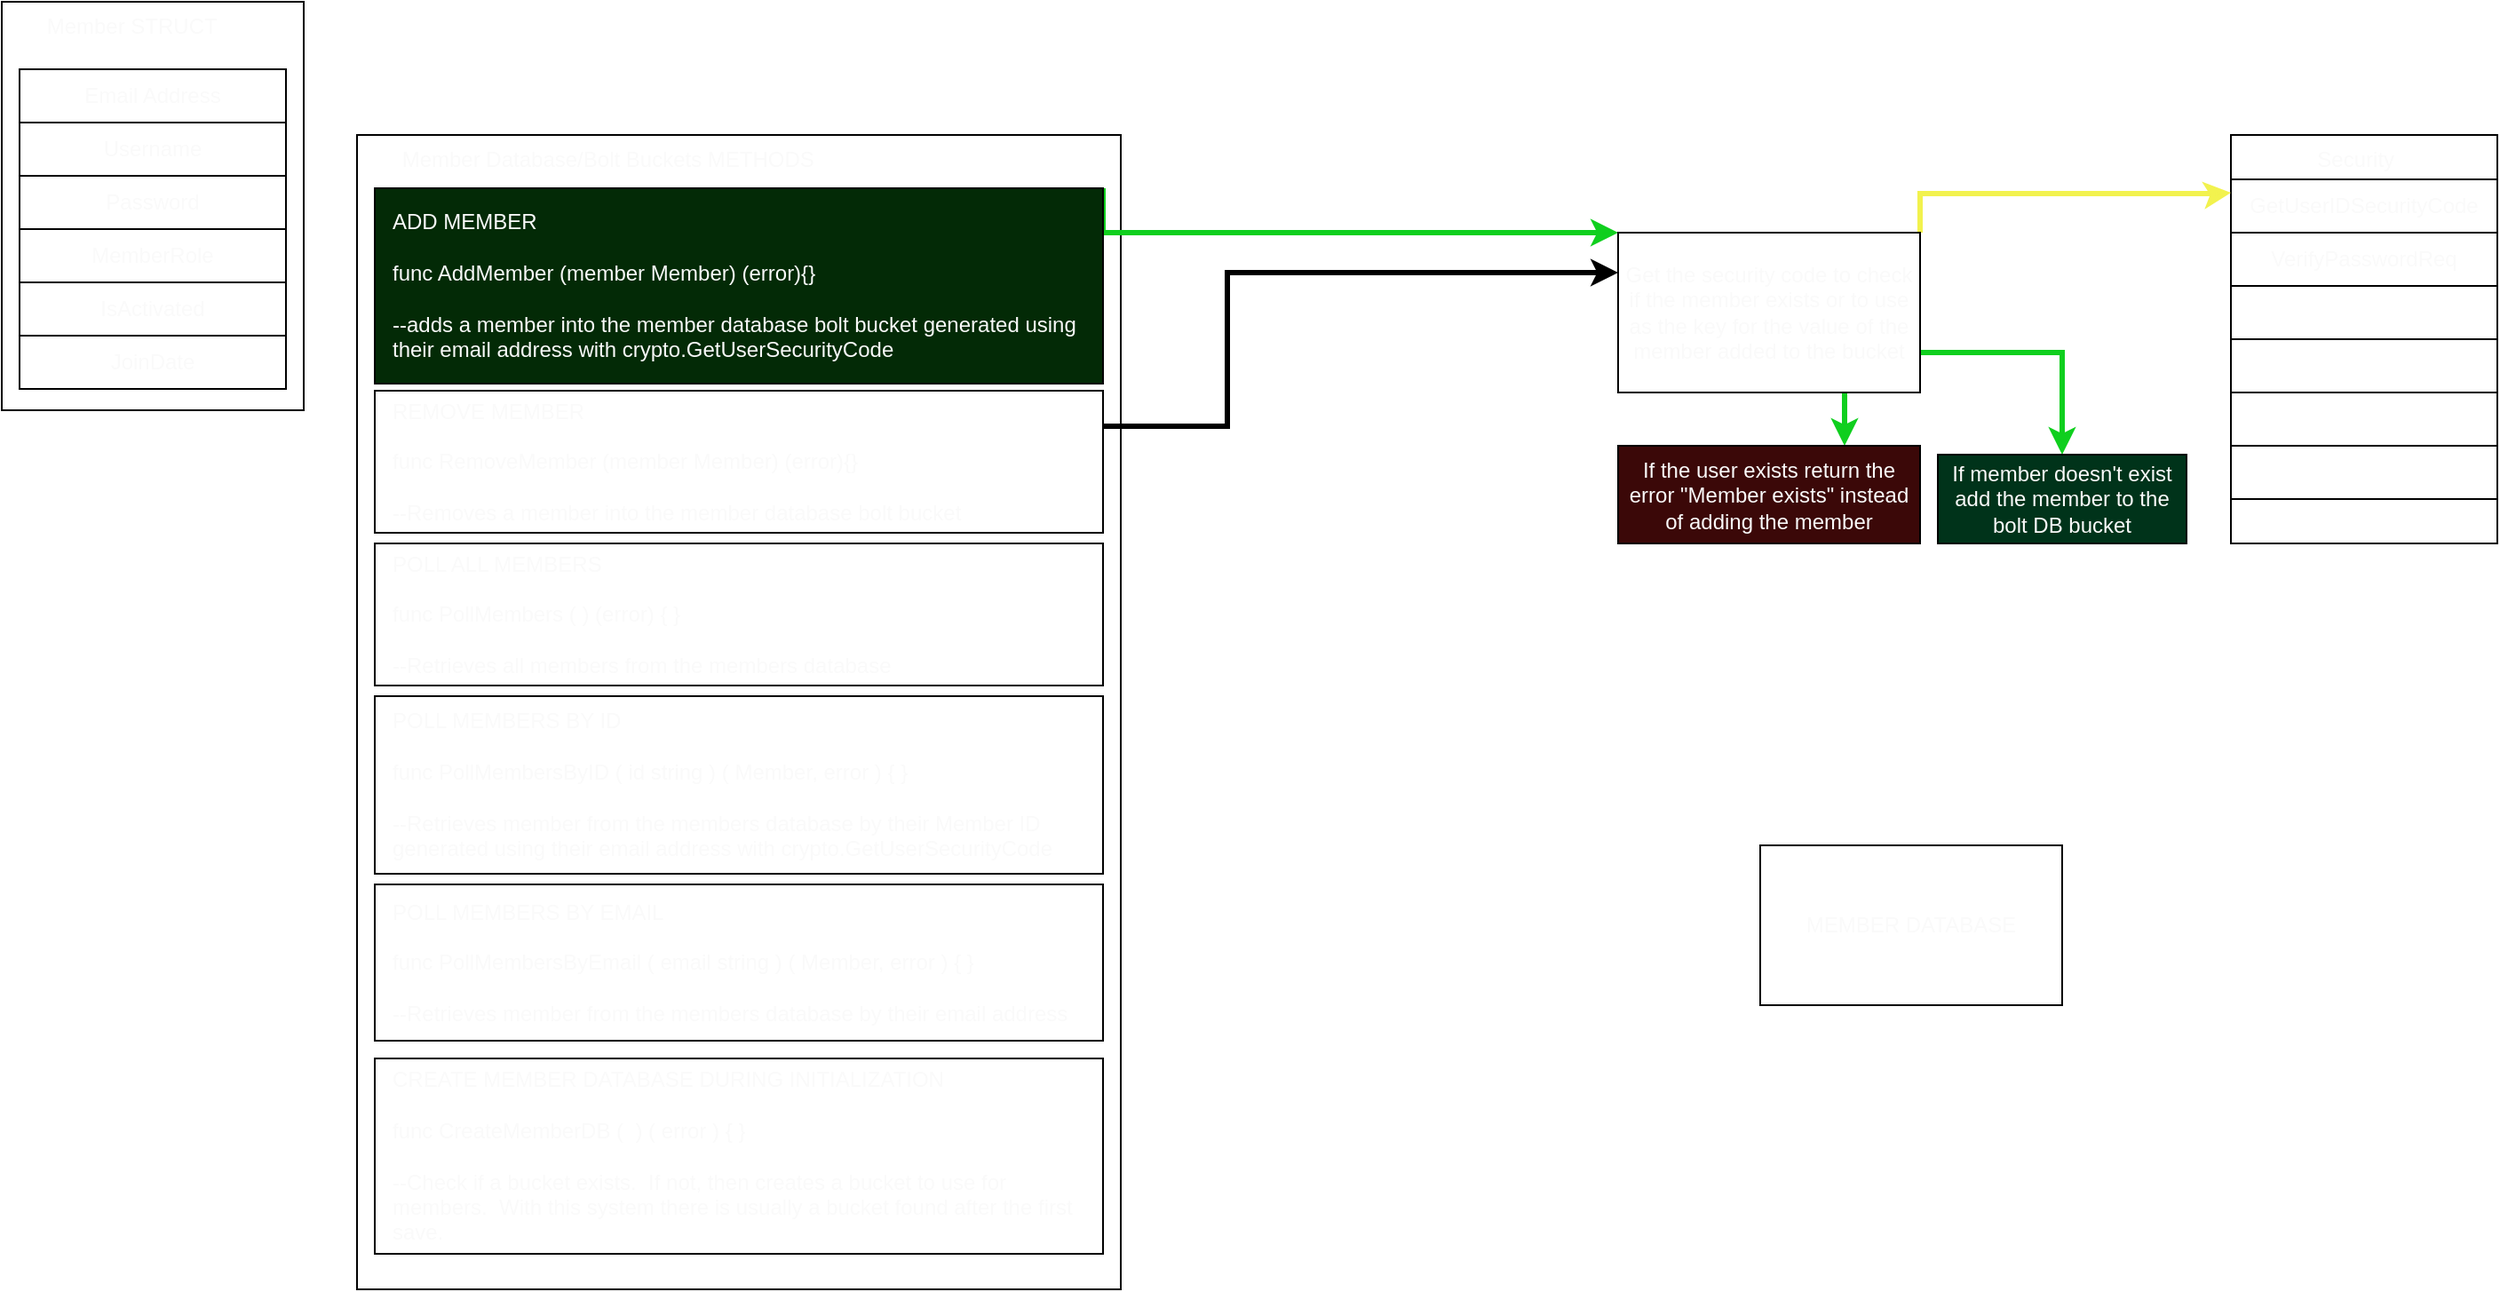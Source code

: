 <mxfile version="12.8.8" type="github">
  <diagram id="ODxXchdAwgTXNLU9TBr1" name="Page-1">
    <mxGraphModel dx="983" dy="663" grid="1" gridSize="10" guides="1" tooltips="1" connect="1" arrows="1" fold="1" page="1" pageScale="1" pageWidth="850" pageHeight="1100" math="0" shadow="0">
      <root>
        <mxCell id="0" />
        <mxCell id="1" parent="0" />
        <mxCell id="Krg5OAJmCBE884iFsZVr-1" value="&amp;nbsp;&amp;nbsp;&amp;nbsp;&amp;nbsp;&amp;nbsp;&amp;nbsp; Member STRUCT" style="rounded=0;whiteSpace=wrap;html=1;fontColor=#FAFAFA;align=left;verticalAlign=top;" vertex="1" parent="1">
          <mxGeometry x="20" y="25" width="170" height="230" as="geometry" />
        </mxCell>
        <mxCell id="Krg5OAJmCBE884iFsZVr-2" value="Password" style="rounded=0;whiteSpace=wrap;html=1;fontColor=#FAFAFA;" vertex="1" parent="1">
          <mxGeometry x="30" y="123" width="150" height="30" as="geometry" />
        </mxCell>
        <mxCell id="Krg5OAJmCBE884iFsZVr-3" value="IsActivated" style="rounded=0;whiteSpace=wrap;html=1;fontColor=#FAFAFA;" vertex="1" parent="1">
          <mxGeometry x="30" y="183" width="150" height="30" as="geometry" />
        </mxCell>
        <mxCell id="Krg5OAJmCBE884iFsZVr-4" value="MemberRole" style="rounded=0;whiteSpace=wrap;html=1;fontColor=#FAFAFA;" vertex="1" parent="1">
          <mxGeometry x="30" y="153" width="150" height="30" as="geometry" />
        </mxCell>
        <mxCell id="Krg5OAJmCBE884iFsZVr-5" value="JoinDate" style="rounded=0;whiteSpace=wrap;html=1;fontColor=#FAFAFA;" vertex="1" parent="1">
          <mxGeometry x="30" y="213" width="150" height="30" as="geometry" />
        </mxCell>
        <mxCell id="Krg5OAJmCBE884iFsZVr-6" value="Email Address" style="rounded=0;whiteSpace=wrap;html=1;fontColor=#FAFAFA;" vertex="1" parent="1">
          <mxGeometry x="30" y="63" width="150" height="30" as="geometry" />
        </mxCell>
        <mxCell id="Krg5OAJmCBE884iFsZVr-7" value="Username" style="rounded=0;whiteSpace=wrap;html=1;fontColor=#FAFAFA;" vertex="1" parent="1">
          <mxGeometry x="30" y="93" width="150" height="30" as="geometry" />
        </mxCell>
        <mxCell id="Krg5OAJmCBE884iFsZVr-9" value="&amp;nbsp;&amp;nbsp;&amp;nbsp;&amp;nbsp;&amp;nbsp;&amp;nbsp;&amp;nbsp;&amp;nbsp;&amp;nbsp;&amp;nbsp;&amp;nbsp;&amp;nbsp;&amp;nbsp; Security" style="rounded=0;whiteSpace=wrap;html=1;fontColor=#FAFAFA;align=left;verticalAlign=top;" vertex="1" parent="1">
          <mxGeometry x="1275" y="100" width="150" height="230" as="geometry" />
        </mxCell>
        <mxCell id="Krg5OAJmCBE884iFsZVr-11" value="" style="rounded=0;whiteSpace=wrap;html=1;fontColor=#FAFAFA;" vertex="1" parent="1">
          <mxGeometry x="1275" y="245" width="150" height="30" as="geometry" />
        </mxCell>
        <mxCell id="Krg5OAJmCBE884iFsZVr-12" value="" style="rounded=0;whiteSpace=wrap;html=1;fontColor=#FAFAFA;" vertex="1" parent="1">
          <mxGeometry x="1275" y="215" width="150" height="30" as="geometry" />
        </mxCell>
        <mxCell id="Krg5OAJmCBE884iFsZVr-13" value="" style="rounded=0;whiteSpace=wrap;html=1;fontColor=#FAFAFA;" vertex="1" parent="1">
          <mxGeometry x="1275" y="275" width="150" height="30" as="geometry" />
        </mxCell>
        <mxCell id="Krg5OAJmCBE884iFsZVr-14" value="GetUserIDSecurityCode" style="rounded=0;whiteSpace=wrap;html=1;fontColor=#FAFAFA;" vertex="1" parent="1">
          <mxGeometry x="1275" y="125" width="150" height="30" as="geometry" />
        </mxCell>
        <mxCell id="Krg5OAJmCBE884iFsZVr-15" value="VerifyPasswordReq" style="rounded=0;whiteSpace=wrap;html=1;fontColor=#FAFAFA;" vertex="1" parent="1">
          <mxGeometry x="1275" y="155" width="150" height="30" as="geometry" />
        </mxCell>
        <mxCell id="Krg5OAJmCBE884iFsZVr-19" value="&amp;nbsp;&amp;nbsp;&amp;nbsp;&amp;nbsp;&amp;nbsp;&amp;nbsp; Member Database/Bolt Buckets METHODS" style="rounded=0;whiteSpace=wrap;html=1;fontColor=#FAFAFA;align=left;verticalAlign=top;" vertex="1" parent="1">
          <mxGeometry x="220" y="100" width="430" height="650" as="geometry" />
        </mxCell>
        <mxCell id="Krg5OAJmCBE884iFsZVr-27" style="edgeStyle=orthogonalEdgeStyle;rounded=0;orthogonalLoop=1;jettySize=auto;html=1;exitX=1;exitY=0;exitDx=0;exitDy=0;entryX=0;entryY=0;entryDx=0;entryDy=0;strokeWidth=3;strokeColor=#0FCF1E;" edge="1" parent="1" source="Krg5OAJmCBE884iFsZVr-8" target="Krg5OAJmCBE884iFsZVr-26">
          <mxGeometry relative="1" as="geometry">
            <Array as="points">
              <mxPoint x="640" y="155" />
            </Array>
          </mxGeometry>
        </mxCell>
        <mxCell id="Krg5OAJmCBE884iFsZVr-8" value="&lt;div&gt;ADD MEMBER&lt;br&gt;&lt;/div&gt;&lt;div&gt;&lt;br&gt;&lt;/div&gt;&lt;div&gt;func AddMember (member Member) (error){}&lt;/div&gt;&lt;div&gt;&lt;br&gt;&lt;/div&gt;&lt;div&gt;--adds a member into the member database bolt bucket generated using their email address with crypto.GetUserSecurityCode&lt;/div&gt;" style="rounded=0;whiteSpace=wrap;html=1;fontColor=#FAFAFA;align=left;spacingLeft=8;fillColor=#032A06;" vertex="1" parent="1">
          <mxGeometry x="230" y="130" width="410" height="110" as="geometry" />
        </mxCell>
        <mxCell id="Krg5OAJmCBE884iFsZVr-32" style="edgeStyle=orthogonalEdgeStyle;rounded=0;orthogonalLoop=1;jettySize=auto;html=1;exitX=1;exitY=0.25;exitDx=0;exitDy=0;entryX=0;entryY=0.25;entryDx=0;entryDy=0;strokeWidth=3;" edge="1" parent="1" source="Krg5OAJmCBE884iFsZVr-21" target="Krg5OAJmCBE884iFsZVr-26">
          <mxGeometry relative="1" as="geometry">
            <Array as="points">
              <mxPoint x="710" y="264" />
              <mxPoint x="710" y="178" />
            </Array>
          </mxGeometry>
        </mxCell>
        <mxCell id="Krg5OAJmCBE884iFsZVr-21" value="&lt;div&gt;REMOVE MEMBER&lt;br&gt;&lt;/div&gt;&lt;div&gt;&lt;br&gt;&lt;/div&gt;&lt;div&gt;func RemoveMember (member Member) (error){}&lt;/div&gt;&lt;div&gt;&lt;br&gt;&lt;/div&gt;&lt;div&gt;--Removes a member into the member database bolt bucket&lt;br&gt;&lt;/div&gt;" style="rounded=0;whiteSpace=wrap;html=1;fontColor=#FAFAFA;align=left;spacingLeft=8;" vertex="1" parent="1">
          <mxGeometry x="230" y="244" width="410" height="80" as="geometry" />
        </mxCell>
        <mxCell id="Krg5OAJmCBE884iFsZVr-22" value="&lt;div&gt;POLL ALL MEMBERS&lt;br&gt;&lt;/div&gt;&lt;div&gt;&lt;br&gt;&lt;/div&gt;&lt;div&gt;func PollMembers ( ) (error) { }&lt;/div&gt;&lt;div&gt;&lt;br&gt;&lt;/div&gt;&lt;div&gt;--Retrieves all members from the members database&lt;br&gt;&lt;/div&gt;" style="rounded=0;whiteSpace=wrap;html=1;fontColor=#FAFAFA;align=left;spacingLeft=8;" vertex="1" parent="1">
          <mxGeometry x="230" y="330" width="410" height="80" as="geometry" />
        </mxCell>
        <mxCell id="Krg5OAJmCBE884iFsZVr-23" value="&lt;div&gt;POLL MEMBERS BY ID&lt;br&gt;&lt;/div&gt;&lt;div&gt;&lt;br&gt;&lt;/div&gt;&lt;div&gt;func PollMembersByID ( id string ) ( Member, error ) { }&lt;/div&gt;&lt;div&gt;&lt;br&gt;&lt;/div&gt;&lt;div&gt;--Retrieves member from the members database by their Member ID generated using their email address with crypto.GetUserSecurityCode&lt;br&gt;&lt;/div&gt;" style="rounded=0;whiteSpace=wrap;html=1;fontColor=#FAFAFA;align=left;spacingLeft=8;" vertex="1" parent="1">
          <mxGeometry x="230" y="416" width="410" height="100" as="geometry" />
        </mxCell>
        <mxCell id="Krg5OAJmCBE884iFsZVr-24" value="&lt;div&gt;POLL MEMBERS BY EMAIL&lt;br&gt;&lt;/div&gt;&lt;div&gt;&lt;br&gt;&lt;/div&gt;&lt;div&gt;func PollMembersByEmail ( email string ) ( Member, error ) { }&lt;/div&gt;&lt;div&gt;&lt;br&gt;&lt;/div&gt;&lt;div&gt;--Retrieves member from the members database by their email address&lt;br&gt;&lt;/div&gt;" style="rounded=0;whiteSpace=wrap;html=1;fontColor=#FAFAFA;align=left;spacingLeft=8;" vertex="1" parent="1">
          <mxGeometry x="230" y="522" width="410" height="88" as="geometry" />
        </mxCell>
        <mxCell id="Krg5OAJmCBE884iFsZVr-25" value="&lt;div&gt;CREATE MEMBER DATABASE DURING INITIALIZATION&lt;br&gt;&lt;/div&gt;&lt;div&gt;&lt;br&gt;&lt;/div&gt;&lt;div&gt;func CreateMemberDB (&amp;nbsp; ) ( error ) { }&lt;/div&gt;&lt;div&gt;&lt;br&gt;&lt;/div&gt;&lt;div&gt;--Check if a bucket exists.&amp;nbsp; If not, then creates a bucket to use for members.&amp;nbsp; With this system there is usually a bucket found after the first save.&lt;br&gt;&lt;/div&gt;" style="rounded=0;whiteSpace=wrap;html=1;fontColor=#FAFAFA;align=left;spacingLeft=8;" vertex="1" parent="1">
          <mxGeometry x="230" y="620" width="410" height="110" as="geometry" />
        </mxCell>
        <mxCell id="Krg5OAJmCBE884iFsZVr-31" style="edgeStyle=orthogonalEdgeStyle;rounded=0;orthogonalLoop=1;jettySize=auto;html=1;exitX=1;exitY=0;exitDx=0;exitDy=0;strokeWidth=3;entryX=0;entryY=0.25;entryDx=0;entryDy=0;strokeColor=#F2F24E;" edge="1" parent="1" source="Krg5OAJmCBE884iFsZVr-26" target="Krg5OAJmCBE884iFsZVr-14">
          <mxGeometry relative="1" as="geometry">
            <mxPoint x="1270" y="130" as="targetPoint" />
            <Array as="points">
              <mxPoint x="1100" y="133" />
              <mxPoint x="1270" y="133" />
            </Array>
          </mxGeometry>
        </mxCell>
        <mxCell id="Krg5OAJmCBE884iFsZVr-34" style="edgeStyle=orthogonalEdgeStyle;rounded=0;orthogonalLoop=1;jettySize=auto;html=1;exitX=0.75;exitY=1;exitDx=0;exitDy=0;entryX=0.75;entryY=0;entryDx=0;entryDy=0;strokeWidth=3;strokeColor=#0FCF1E;" edge="1" parent="1" source="Krg5OAJmCBE884iFsZVr-26" target="Krg5OAJmCBE884iFsZVr-29">
          <mxGeometry relative="1" as="geometry" />
        </mxCell>
        <mxCell id="Krg5OAJmCBE884iFsZVr-36" style="edgeStyle=orthogonalEdgeStyle;rounded=0;orthogonalLoop=1;jettySize=auto;html=1;exitX=1;exitY=0.75;exitDx=0;exitDy=0;entryX=0.5;entryY=0;entryDx=0;entryDy=0;strokeColor=#0FCF1E;strokeWidth=3;" edge="1" parent="1" source="Krg5OAJmCBE884iFsZVr-26" target="Krg5OAJmCBE884iFsZVr-35">
          <mxGeometry relative="1" as="geometry" />
        </mxCell>
        <mxCell id="Krg5OAJmCBE884iFsZVr-26" value="Get the security code to check if the member exists or to use as the key for the value of the member added to the bucket" style="rounded=0;whiteSpace=wrap;html=1;fontColor=#FAFAFA;" vertex="1" parent="1">
          <mxGeometry x="930" y="155" width="170" height="90" as="geometry" />
        </mxCell>
        <mxCell id="Krg5OAJmCBE884iFsZVr-29" value="If the user exists return the error &quot;Member exists&quot; instead of adding the member" style="rounded=0;whiteSpace=wrap;html=1;fontColor=#FAFAFA;fillColor=#3B0808;" vertex="1" parent="1">
          <mxGeometry x="930" y="275" width="170" height="55" as="geometry" />
        </mxCell>
        <mxCell id="Krg5OAJmCBE884iFsZVr-33" value="MEMBER DATABASE" style="rounded=0;whiteSpace=wrap;html=1;fontColor=#FAFAFA;" vertex="1" parent="1">
          <mxGeometry x="1010" y="500" width="170" height="90" as="geometry" />
        </mxCell>
        <mxCell id="Krg5OAJmCBE884iFsZVr-35" value="&lt;div&gt;If member doesn&#39;t exist add the member to the bolt DB bucket&lt;br&gt;&lt;/div&gt;" style="rounded=0;whiteSpace=wrap;html=1;fontColor=#FAFAFA;fillColor=#00331A;" vertex="1" parent="1">
          <mxGeometry x="1110" y="280" width="140" height="50" as="geometry" />
        </mxCell>
      </root>
    </mxGraphModel>
  </diagram>
</mxfile>

